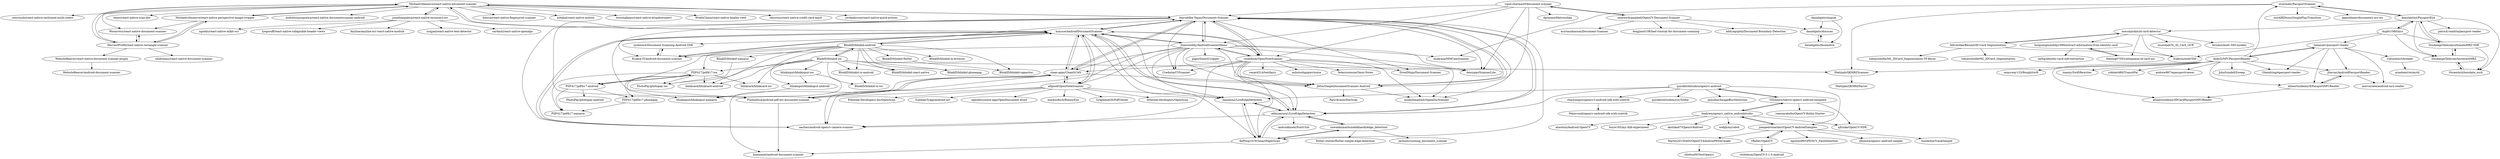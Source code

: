 digraph G {
"Michaelvilleneuve/react-native-document-scanner" -> "Michaelvilleneuve/react-native-perspective-image-cropper"
"Michaelvilleneuve/react-native-document-scanner" -> "HarvestProfit/react-native-rectangle-scanner"
"Michaelvilleneuve/react-native-document-scanner" -> "Woonivers/react-native-document-scanner"
"Michaelvilleneuve/react-native-document-scanner" -> "beast/react-native-scan-doc"
"Michaelvilleneuve/react-native-document-scanner" -> "Aniruddha-Tapas/Document-Scanner"
"Michaelvilleneuve/react-native-document-scanner" -> "mayuce/AndroidDocumentScanner"
"Michaelvilleneuve/react-native-document-scanner" -> "andreluisjunqueira/react-native-documentscanner-android"
"Michaelvilleneuve/react-native-document-scanner" -> "jonathanpalma/react-native-tesseract-ocr"
"Michaelvilleneuve/react-native-document-scanner" -> "hieuvp/react-native-fingerprint-scanner" ["e"=1]
"Michaelvilleneuve/react-native-document-scanner" -> "xotahal/react-native-motion" ["e"=1]
"Michaelvilleneuve/react-native-document-scanner" -> "testshallpass/react-native-dropdownalert" ["e"=1]
"Michaelvilleneuve/react-native-document-scanner" -> "WrathChaos/react-native-header-view" ["e"=1]
"Michaelvilleneuve/react-native-document-scanner" -> "sbycrosz/react-native-credit-card-input" ["e"=1]
"Michaelvilleneuve/react-native-document-scanner" -> "jordanbyron/react-native-quick-actions" ["e"=1]
"Michaelvilleneuve/react-native-document-scanner" -> "renrizzolo/react-native-sectioned-multi-select" ["e"=1]
"Aniruddha-Tapas/Document-Scanner" -> "mayuce/AndroidDocumentScanner"
"Aniruddha-Tapas/Document-Scanner" -> "jhansireddy/AndroidScannerDemo"
"Aniruddha-Tapas/Document-Scanner" -> "ctodobom/OpenNoteScanner"
"Aniruddha-Tapas/Document-Scanner" -> "jbttn/SimpleDocumentScanner-Android"
"Aniruddha-Tapas/Document-Scanner" -> "clean-apps/CleanSCAN"
"Aniruddha-Tapas/Document-Scanner" -> "aashari/android-opencv-camera-scanner"
"Aniruddha-Tapas/Document-Scanner" -> "adityaarora1/LiveEdgeDetection"
"Aniruddha-Tapas/Document-Scanner" -> "Credntia/CVScanner"
"Aniruddha-Tapas/Document-Scanner" -> "mineshmathew/OpenDocScanner"
"Aniruddha-Tapas/Document-Scanner" -> "Kuama-IT/android-document-scanner"
"Aniruddha-Tapas/Document-Scanner" -> "DroidNinja/Document-Scanner"
"Aniruddha-Tapas/Document-Scanner" -> "Pixelnetica/android-pdf-ocr-document-scanner"
"Aniruddha-Tapas/Document-Scanner" -> "Michaelvilleneuve/react-native-document-scanner"
"Aniruddha-Tapas/Document-Scanner" -> "KePeng1019/SmartPaperScan"
"Aniruddha-Tapas/Document-Scanner" -> "daisygao/ScannerLite"
"BlinkID/blinkid-ios" -> "BlinkID/blinkid-android"
"BlinkID/blinkid-ios" -> "PDF417/pdf417-ios"
"BlinkID/blinkid-ios" -> "blinkinput/blinkinput-ios"
"BlinkID/blinkid-ios" -> "blinkcard/blinkcard-android"
"BlinkID/blinkid-ios" -> "PhotoPay/photopay-ios"
"BlinkID/blinkid-ios" -> "BlinkID/blinkid-ui-ios"
"BlinkID/blinkid-ios" -> "blinkcard/blinkcard-ios"
"BlinkID/blinkid-ios" -> "Mattijah/QKMRZScanner"
"BlinkID/blinkid-ios" -> "BlinkID/blinkid-react-native"
"BlinkID/blinkid-ios" -> "BlinkID/blinkid-phonegap"
"BlinkID/blinkid-ios" -> "BlinkID/blinkid-ui-android"
"allgood/OpenNoteScanner" -> "clean-apps/CleanSCAN"
"allgood/OpenNoteScanner" -> "mayuce/AndroidDocumentScanner"
"allgood/OpenNoteScanner" -> "Ethereal-Developers-Inc/OpenScan" ["e"=1]
"allgood/OpenNoteScanner" -> "hannesa2/LiveEdgeDetection"
"allgood/OpenNoteScanner" -> "SubhamTyagi/android-ocr" ["e"=1]
"allgood/OpenNoteScanner" -> "Pixelnetica/android-pdf-ocr-document-scanner"
"allgood/OpenNoteScanner" -> "opendocument-app/OpenDocument.droid" ["e"=1]
"allgood/OpenNoteScanner" -> "markusfisch/BinaryEye" ["e"=1]
"allgood/OpenNoteScanner" -> "GrapheneOS/PdfViewer" ["e"=1]
"allgood/OpenNoteScanner" -> "ethereal-developers/OpenScan"
"mesutpiskin/id-card-detector" -> "AdivarekarBhumit/ID-Card-Segmentation"
"mesutpiskin/id-card-detector" -> "fcakyon/midv500"
"mesutpiskin/id-card-detector" -> "buiquangmanhhp1999/extract-information-from-identity-card"
"mesutpiskin/id-card-detector" -> "thelong0705/vietnamese-id-card-ocr"
"mesutpiskin/id-card-detector" -> "musimab/Tc_ID_Card_OCR"
"mesutpiskin/id-card-detector" -> "ternaus/midv-500-models"
"DoubangoTelecom/ultimateMRZ-SDK" -> "DoubangoTelecom/tesseractMRZ"
"DoubangoTelecom/ultimateMRZ-SDK" -> "Shreeshrii/tessdata_ocrb"
"DoubangoTelecom/ultimateMRZ-SDK" -> "konstantint/PassportEye"
"jhansireddy/AndroidScannerDemo" -> "Aniruddha-Tapas/Document-Scanner"
"jhansireddy/AndroidScannerDemo" -> "mayuce/AndroidDocumentScanner"
"jhansireddy/AndroidScannerDemo" -> "ctodobom/OpenNoteScanner"
"jhansireddy/AndroidScannerDemo" -> "jbttn/SimpleDocumentScanner-Android"
"jhansireddy/AndroidScannerDemo" -> "adityaarora1/LiveEdgeDetection"
"jhansireddy/AndroidScannerDemo" -> "pqpo/SmartCropper" ["e"=1]
"jhansireddy/AndroidScannerDemo" -> "clean-apps/CleanSCAN"
"jhansireddy/AndroidScannerDemo" -> "Credntia/CVScanner"
"jhansireddy/AndroidScannerDemo" -> "hannesa2/LiveEdgeDetection"
"jhansireddy/AndroidScannerDemo" -> "allgood/OpenNoteScanner"
"jhansireddy/AndroidScannerDemo" -> "daisygao/ScannerLite"
"jhansireddy/AndroidScannerDemo" -> "aashari/android-opencv-camera-scanner"
"jhansireddy/AndroidScannerDemo" -> "mukyasa/MMCamScanner" ["e"=1]
"jhansireddy/AndroidScannerDemo" -> "Kuama-IT/android-document-scanner"
"jhansireddy/AndroidScannerDemo" -> "mineshmathew/OpenDocScanner"
"danielgatis/docscan" -> "danielgatis/facematch"
"danielgatis/facematch" -> "danielgatis/docscan"
"WebsiteBeaver/react-native-document-scanner-plugin" -> "WebsiteBeaver/android-document-scanner"
"leadrien/opencv_native_androidstudio" -> "VlSomers/native-opencv-android-template"
"leadrien/opencv_native_androidstudio" -> "joaopedronardari/OpenCV-AndroidSamples"
"leadrien/opencv_native_androidstudio" -> "ahasbini/Android-OpenCV"
"leadrien/opencv_native_androidstudio" -> "sjfricke/OpenCV-NDK"
"leadrien/opencv_native_androidstudio" -> "boyw165/my-dlib-experiment"
"leadrien/opencv_native_androidstudio" -> "akshika47/OpencvAndroid"
"leadrien/opencv_native_androidstudio" -> "webjb/myrobot"
"chaoyangnz/opencv3-android-sdk-with-contrib" -> "Mainvooid/opencv-android-sdk-with-contrib"
"quickbirdstudios/opencv-android" -> "VlSomers/native-opencv-android-template"
"quickbirdstudios/opencv-android" -> "quickbirdstudios/yuvToMat"
"quickbirdstudios/opencv-android" -> "hannesa2/LiveEdgeDetection"
"quickbirdstudios/opencv-android" -> "jainullas/ImageBlurDetection"
"quickbirdstudios/opencv-android" -> "chaoyangnz/opencv3-android-sdk-with-contrib"
"quickbirdstudios/opencv-android" -> "joaopedronardari/OpenCV-AndroidSamples"
"quickbirdstudios/opencv-android" -> "adityaarora1/LiveEdgeDetection"
"andrewdcampbell/OpenCV-Document-Scanner" -> "vipul-sharma20/document-scanner"
"andrewdcampbell/OpenCV-Document-Scanner" -> "murtazahassan/Document-Scanner" ["e"=1]
"andrewdcampbell/OpenCV-Document-Scanner" -> "fengjian0106/hed-tutorial-for-document-scanning" ["e"=1]
"andrewdcampbell/OpenCV-Document-Scanner" -> "adityaguptai/Document-Boundary-Detection"
"andrewdcampbell/OpenCV-Document-Scanner" -> "danielgatis/docscan"
"BlinkID/blinkid-android" -> "BlinkID/blinkid-ui-android"
"BlinkID/blinkid-android" -> "BlinkID/blinkid-ios"
"BlinkID/blinkid-android" -> "PDF417/pdf417-android"
"BlinkID/blinkid-android" -> "mayuce/AndroidDocumentScanner"
"BlinkID/blinkid-android" -> "blinkcard/blinkcard-android"
"BlinkID/blinkid-android" -> "PDF417/pdf417-ios"
"BlinkID/blinkid-android" -> "BlinkID/blinkid-phonegap"
"BlinkID/blinkid-android" -> "BlinkID/blinkid-xamarin"
"BlinkID/blinkid-android" -> "BlinkID/blinkid-capacitor"
"BlinkID/blinkid-android" -> "Aniruddha-Tapas/Document-Scanner"
"BlinkID/blinkid-android" -> "BlinkID/blinkid-flutter"
"BlinkID/blinkid-android" -> "blinkinput/blinkinput-android"
"BlinkID/blinkid-android" -> "BlinkID/blinkid-in-browser"
"BlinkID/blinkid-android" -> "BlinkID/blinkid-react-native"
"konstantint/PassportEye" -> "DoubangoTelecom/ultimateMRZ-SDK"
"konstantint/PassportEye" -> "Arg0s1080/mrz"
"konstantint/PassportEye" -> "DoubangoTelecom/tesseractMRZ"
"konstantint/PassportEye" -> "evermeer/PassportScanner"
"konstantint/PassportEye" -> "Shreeshrii/tessdata_ocrb"
"konstantint/PassportEye" -> "patrick-randria/passport-reader"
"konstantint/PassportEye" -> "mesutpiskin/id-card-detector"
"VlSomers/native-opencv-android-template" -> "leadrien/opencv_native_androidstudio"
"VlSomers/native-opencv-android-template" -> "ramonrabello/OpenCV-Kotlin-Starter"
"VlSomers/native-opencv-android-template" -> "quickbirdstudios/opencv-android"
"VlSomers/native-opencv-android-template" -> "sjfricke/OpenCV-NDK"
"ctodobom/OpenNoteScanner" -> "jhansireddy/AndroidScannerDemo"
"ctodobom/OpenNoteScanner" -> "Aniruddha-Tapas/Document-Scanner"
"ctodobom/OpenNoteScanner" -> "jbttn/SimpleDocumentScanner-Android"
"ctodobom/OpenNoteScanner" -> "mayuce/AndroidDocumentScanner"
"ctodobom/OpenNoteScanner" -> "adityaarora1/LiveEdgeDetection"
"ctodobom/OpenNoteScanner" -> "clean-apps/CleanSCAN"
"ctodobom/OpenNoteScanner" -> "aashari/android-opencv-camera-scanner"
"ctodobom/OpenNoteScanner" -> "daisygao/ScannerLite"
"ctodobom/OpenNoteScanner" -> "renard314/textfairy" ["e"=1]
"ctodobom/OpenNoteScanner" -> "ashutoshgngwr/noice" ["e"=1]
"ctodobom/OpenNoteScanner" -> "federicoiosue/Omni-Notes" ["e"=1]
"ctodobom/OpenNoteScanner" -> "Credntia/CVScanner"
"ctodobom/OpenNoteScanner" -> "mineshmathew/OpenDocScanner"
"ctodobom/OpenNoteScanner" -> "KePeng1019/SmartPaperScan"
"ctodobom/OpenNoteScanner" -> "DroidNinja/Document-Scanner"
"clean-apps/CleanSCAN" -> "Pixelnetica/android-pdf-ocr-document-scanner"
"clean-apps/CleanSCAN" -> "mayuce/AndroidDocumentScanner"
"clean-apps/CleanSCAN" -> "Aniruddha-Tapas/Document-Scanner"
"clean-apps/CleanSCAN" -> "jbttn/SimpleDocumentScanner-Android"
"clean-apps/CleanSCAN" -> "kuamanet/android-document-scanner"
"clean-apps/CleanSCAN" -> "allgood/OpenNoteScanner"
"clean-apps/CleanSCAN" -> "aashari/android-opencv-camera-scanner"
"Martin20150405/OpenCV4AndroidWithCmake" -> "o0o0oo00/TestOpencv"
"sawankumarbundelkhandi/edge_detection" -> "KePeng1019/SmartPaperScan"
"sawankumarbundelkhandi/edge_detection" -> "adityaarora1/LiveEdgeDetection"
"sawankumarbundelkhandi/edge_detection" -> "flutter-clutter/flutter-simple-edge-detection"
"sawankumarbundelkhandi/edge_detection" -> "jachzen/cunning_document_scanner"
"AndyQ/NFCPassportReader" -> "tananaev/passport-reader"
"AndyQ/NFCPassportReader" -> "robbiet480/TransitPal"
"AndyQ/NFCPassportReader" -> "Mattijah/QKMRZScanner"
"AndyQ/NFCPassportReader" -> "alimertozdemir/IDCardPassportNFCReader"
"AndyQ/NFCPassportReader" -> "andrew867/epassportviewer"
"AndyQ/NFCPassportReader" -> "evermeer/PassportScanner"
"AndyQ/NFCPassportReader" -> "jllarraz/AndroidPassportReader"
"AndyQ/NFCPassportReader" -> "alimertozdemir/EPassportNFCReader"
"AndyQ/NFCPassportReader" -> "JohnSundell/Sweep" ["e"=1]
"AndyQ/NFCPassportReader" -> "onmyway133/RoughSwift" ["e"=1]
"AndyQ/NFCPassportReader" -> "inamiy/SwiftRewriter" ["e"=1]
"AndyQ/NFCPassportReader" -> "Glamdring/epassport-reader"
"Mattijah/QKMRZScanner" -> "Mattijah/QKMRZParser"
"KePeng1019/SmartPaperScan" -> "sawankumarbundelkhandi/edge_detection"
"KePeng1019/SmartPaperScan" -> "adityaarora1/LiveEdgeDetection"
"KePeng1019/SmartPaperScan" -> "hannesa2/LiveEdgeDetection"
"KePeng1019/SmartPaperScan" -> "kuamanet/android-document-scanner"
"jbttn/SimpleDocumentScanner-Android" -> "mineshmathew/OpenDocScanner"
"jbttn/SimpleDocumentScanner-Android" -> "Aniruddha-Tapas/Document-Scanner"
"jbttn/SimpleDocumentScanner-Android" -> "Patil-Kranti/DocScan"
"mayuce/AndroidDocumentScanner" -> "aashari/android-opencv-camera-scanner"
"mayuce/AndroidDocumentScanner" -> "clean-apps/CleanSCAN"
"mayuce/AndroidDocumentScanner" -> "Aniruddha-Tapas/Document-Scanner"
"mayuce/AndroidDocumentScanner" -> "jhansireddy/AndroidScannerDemo"
"mayuce/AndroidDocumentScanner" -> "Kuama-IT/android-document-scanner"
"mayuce/AndroidDocumentScanner" -> "zynkware/Document-Scanning-Android-SDK"
"mayuce/AndroidDocumentScanner" -> "adityaarora1/LiveEdgeDetection"
"mayuce/AndroidDocumentScanner" -> "allgood/OpenNoteScanner"
"mayuce/AndroidDocumentScanner" -> "jbttn/SimpleDocumentScanner-Android"
"mayuce/AndroidDocumentScanner" -> "Pixelnetica/android-pdf-ocr-document-scanner"
"mayuce/AndroidDocumentScanner" -> "hannesa2/LiveEdgeDetection"
"mayuce/AndroidDocumentScanner" -> "KePeng1019/SmartPaperScan"
"mayuce/AndroidDocumentScanner" -> "BlinkID/blinkid-android"
"mayuce/AndroidDocumentScanner" -> "ctodobom/OpenNoteScanner"
"mayuce/AndroidDocumentScanner" -> "Michaelvilleneuve/react-native-document-scanner"
"vipul-sharma20/document-scanner" -> "andrewdcampbell/OpenCV-Document-Scanner"
"vipul-sharma20/document-scanner" -> "Aniruddha-Tapas/Document-Scanner"
"vipul-sharma20/document-scanner" -> "jbttn/SimpleDocumentScanner-Android"
"vipul-sharma20/document-scanner" -> "daisygao/ScannerLite"
"vipul-sharma20/document-scanner" -> "fgrimme/Matroschka"
"vipul-sharma20/document-scanner" -> "ctodobom/OpenNoteScanner"
"vipul-sharma20/document-scanner" -> "jhansireddy/AndroidScannerDemo"
"evermeer/PassportScanner" -> "Mattijah/QKMRZScanner"
"evermeer/PassportScanner" -> "xxxAIRINxxx/GooglePlayTransition" ["e"=1]
"evermeer/PassportScanner" -> "konstantint/PassportEye"
"evermeer/PassportScanner" -> "mukyasa/MMCamScanner" ["e"=1]
"evermeer/PassportScanner" -> "appintheair/documents-ocr-ios"
"Shreeshrii/tessdata_ocrb" -> "DoubangoTelecom/tesseractMRZ"
"Arg0s1080/mrz" -> "konstantint/PassportEye"
"Arg0s1080/mrz" -> "DoubangoTelecom/tesseractMRZ"
"Arg0s1080/mrz" -> "DoubangoTelecom/ultimateMRZ-SDK"
"Arg0s1080/mrz" -> "tananaev/passport-reader"
"Arg0s1080/mrz" -> "fcakyon/midv500"
"HarvestProfit/react-native-rectangle-scanner" -> "Woonivers/react-native-document-scanner"
"HarvestProfit/react-native-rectangle-scanner" -> "Michaelvilleneuve/react-native-document-scanner"
"HarvestProfit/react-native-rectangle-scanner" -> "ubidreams/react-native-document-scanner"
"HarvestProfit/react-native-rectangle-scanner" -> "Michaelvilleneuve/react-native-perspective-image-cropper"
"HarvestProfit/react-native-rectangle-scanner" -> "WebsiteBeaver/react-native-document-scanner-plugin"
"danielgatis/imgcat" -> "danielgatis/facematch"
"danielgatis/imgcat" -> "danielgatis/docscan"
"joaopedronardari/OpenCV-AndroidSamples" -> "vRallev/OpenCV"
"joaopedronardari/OpenCV-AndroidSamples" -> "leadrien/opencv_native_androidstudio"
"joaopedronardari/OpenCV-AndroidSamples" -> "egomez99/OPENCV_FaceDetection"
"joaopedronardari/OpenCV-AndroidSamples" -> "Martin20150405/OpenCV4AndroidWithCmake"
"joaopedronardari/OpenCV-AndroidSamples" -> "jlhonora/opencv-android-sample"
"joaopedronardari/OpenCV-AndroidSamples" -> "hosek/eyeTrackSample"
"jonathanpalma/react-native-tesseract-ocr" -> "Anyline/anyline-ocr-react-native-module"
"jonathanpalma/react-native-tesseract-ocr" -> "zsajjad/react-native-text-detector"
"jonathanpalma/react-native-tesseract-ocr" -> "cardash/react-native-openalpr"
"jonathanpalma/react-native-tesseract-ocr" -> "agoldis/react-native-mlkit-ocr"
"jonathanpalma/react-native-tesseract-ocr" -> "Michaelvilleneuve/react-native-document-scanner"
"jonathanpalma/react-native-tesseract-ocr" -> "iyegoroff/react-native-collapsible-header-views" ["e"=1]
"buiquangmanhhp1999/extract-information-from-identity-card" -> "thelong0705/vietnamese-id-card-ocr"
"buiquangmanhhp1999/extract-information-from-identity-card" -> "tailtq/identity-card-info-extraction"
"BlinkID/blinkid-xamarin" -> "PhotoPay/photopay-ios"
"Kuama-IT/android-document-scanner" -> "zynkware/Document-Scanning-Android-SDK"
"Kuama-IT/android-document-scanner" -> "mayuce/AndroidDocumentScanner"
"zynkware/Document-Scanning-Android-SDK" -> "Kuama-IT/android-document-scanner"
"PDF417/pdf417-android" -> "PDF417/pdf417-ios"
"PDF417/pdf417-android" -> "PDF417/pdf417-phonegap"
"PDF417/pdf417-android" -> "PDF417/pdf417-xamarin"
"PDF417/pdf417-android" -> "PhotoPay/photopay-android"
"tananaev/passport-reader" -> "jllarraz/AndroidPassportReader"
"tananaev/passport-reader" -> "Glamdring/epassport-reader"
"tananaev/passport-reader" -> "alimertozdemir/EPassportNFCReader"
"tananaev/passport-reader" -> "rubund/mrtdreader"
"tananaev/passport-reader" -> "mercuriete/android-mrz-reader"
"tananaev/passport-reader" -> "AndyQ/NFCPassportReader"
"adityaarora1/LiveEdgeDetection" -> "hannesa2/LiveEdgeDetection"
"adityaarora1/LiveEdgeDetection" -> "KePeng1019/SmartPaperScan"
"adityaarora1/LiveEdgeDetection" -> "aashari/android-opencv-camera-scanner"
"adityaarora1/LiveEdgeDetection" -> "sawankumarbundelkhandi/edge_detection"
"adityaarora1/LiveEdgeDetection" -> "mayuce/AndroidDocumentScanner"
"adityaarora1/LiveEdgeDetection" -> "androidmads/FontUtils"
"adityaarora1/LiveEdgeDetection" -> "Aniruddha-Tapas/Document-Scanner"
"Michaelvilleneuve/react-native-perspective-image-cropper" -> "Michaelvilleneuve/react-native-document-scanner"
"Michaelvilleneuve/react-native-perspective-image-cropper" -> "HarvestProfit/react-native-rectangle-scanner"
"Michaelvilleneuve/react-native-perspective-image-cropper" -> "Woonivers/react-native-document-scanner"
"blinkinput/blinkinput-ios" -> "blinkinput/blinkinput-xamarin"
"blinkinput/blinkinput-ios" -> "blinkinput/blinkinput-android"
"AdivarekarBhumit/ID-Card-Segmentation" -> "mesutpiskin/id-card-detector"
"AdivarekarBhumit/ID-Card-Segmentation" -> "tobiassteidle/ML_IDCard_Segmentation-TF-Keras"
"AdivarekarBhumit/ID-Card-Segmentation" -> "tobiassteidle/ML_IDCard_Segmentation"
"AdivarekarBhumit/ID-Card-Segmentation" -> "fcakyon/midv500"
"Woonivers/react-native-document-scanner" -> "HarvestProfit/react-native-rectangle-scanner"
"jllarraz/AndroidPassportReader" -> "mercuriete/android-mrz-reader"
"jllarraz/AndroidPassportReader" -> "alimertozdemir/EPassportNFCReader"
"aashari/android-opencv-camera-scanner" -> "mayuce/AndroidDocumentScanner"
"vRallev/OpenCV" -> "ctodobom/OpenCV-3.1.0-Android"
"vRallev/OpenCV" -> "joaopedronardari/OpenCV-AndroidSamples"
"alimertozdemir/EPassportNFCReader" -> "alimertozdemir/IDCardPassportNFCReader"
"alimertozdemir/EPassportNFCReader" -> "jllarraz/AndroidPassportReader"
"rubund/mrtdreader" -> "ariadnext/wzmrtd"
"hannesa2/LiveEdgeDetection" -> "adityaarora1/LiveEdgeDetection"
"hannesa2/LiveEdgeDetection" -> "KePeng1019/SmartPaperScan"
"PDF417/pdf417-ios" -> "PDF417/pdf417-phonegap"
"PDF417/pdf417-ios" -> "PDF417/pdf417-android"
"PDF417/pdf417-ios" -> "blinkinput/blinkinput-xamarin"
"PDF417/pdf417-ios" -> "PDF417/pdf417-xamarin"
"PDF417/pdf417-ios" -> "PhotoPay/photopay-ios"
"PDF417/pdf417-ios" -> "blinkcard/blinkcard-android"
"PDF417/pdf417-ios" -> "blinkcard/blinkcard-ios"
"DoubangoTelecom/tesseractMRZ" -> "DoubangoTelecom/ultimateMRZ-SDK"
"DoubangoTelecom/tesseractMRZ" -> "Shreeshrii/tessdata_ocrb"
"PDF417/pdf417-phonegap" -> "PDF417/pdf417-xamarin"
"thelong0705/vietnamese-id-card-ocr" -> "buiquangmanhhp1999/extract-information-from-identity-card"
"BlinkID/blinkid-ui-android" -> "BlinkID/blinkid-ui-ios"
"Pixelnetica/android-pdf-ocr-document-scanner" -> "clean-apps/CleanSCAN"
"Pixelnetica/android-pdf-ocr-document-scanner" -> "kuamanet/android-document-scanner"
"blinkinput/blinkinput-android" -> "blinkinput/blinkinput-xamarin"
"BlinkID/blinkid-flutter" -> "BlinkID/blinkid-capacitor"
"Michaelvilleneuve/react-native-document-scanner" ["l"="24.592,-30.898"]
"Michaelvilleneuve/react-native-perspective-image-cropper" ["l"="24.559,-30.908"]
"HarvestProfit/react-native-rectangle-scanner" ["l"="24.54,-30.899"]
"Woonivers/react-native-document-scanner" ["l"="24.556,-30.888"]
"beast/react-native-scan-doc" ["l"="24.576,-30.923"]
"Aniruddha-Tapas/Document-Scanner" ["l"="24.651,-30.863"]
"mayuce/AndroidDocumentScanner" ["l"="24.646,-30.842"]
"andreluisjunqueira/react-native-documentscanner-android" ["l"="24.596,-30.926"]
"jonathanpalma/react-native-tesseract-ocr" ["l"="24.584,-30.967"]
"hieuvp/react-native-fingerprint-scanner" ["l"="24.909,-29.504"]
"xotahal/react-native-motion" ["l"="24.856,-29.56"]
"testshallpass/react-native-dropdownalert" ["l"="24.966,-29.494"]
"WrathChaos/react-native-header-view" ["l"="24.869,-29.278"]
"sbycrosz/react-native-credit-card-input" ["l"="24.956,-29.537"]
"jordanbyron/react-native-quick-actions" ["l"="24.881,-29.378"]
"renrizzolo/react-native-sectioned-multi-select" ["l"="24.92,-29.36"]
"jhansireddy/AndroidScannerDemo" ["l"="24.675,-30.86"]
"ctodobom/OpenNoteScanner" ["l"="24.673,-30.879"]
"jbttn/SimpleDocumentScanner-Android" ["l"="24.641,-30.875"]
"clean-apps/CleanSCAN" ["l"="24.662,-30.84"]
"aashari/android-opencv-camera-scanner" ["l"="24.677,-30.843"]
"adityaarora1/LiveEdgeDetection" ["l"="24.702,-30.842"]
"Credntia/CVScanner" ["l"="24.701,-30.883"]
"mineshmathew/OpenDocScanner" ["l"="24.654,-30.884"]
"Kuama-IT/android-document-scanner" ["l"="24.626,-30.849"]
"DroidNinja/Document-Scanner" ["l"="24.639,-30.894"]
"Pixelnetica/android-pdf-ocr-document-scanner" ["l"="24.654,-30.825"]
"KePeng1019/SmartPaperScan" ["l"="24.703,-30.856"]
"daisygao/ScannerLite" ["l"="24.682,-30.9"]
"BlinkID/blinkid-ios" ["l"="24.542,-30.741"]
"BlinkID/blinkid-android" ["l"="24.587,-30.779"]
"PDF417/pdf417-ios" ["l"="24.572,-30.727"]
"blinkinput/blinkinput-ios" ["l"="24.58,-30.741"]
"blinkcard/blinkcard-android" ["l"="24.564,-30.751"]
"PhotoPay/photopay-ios" ["l"="24.562,-30.74"]
"BlinkID/blinkid-ui-ios" ["l"="24.524,-30.752"]
"blinkcard/blinkcard-ios" ["l"="24.548,-30.719"]
"Mattijah/QKMRZScanner" ["l"="24.453,-30.667"]
"BlinkID/blinkid-react-native" ["l"="24.535,-30.774"]
"BlinkID/blinkid-phonegap" ["l"="24.559,-30.767"]
"BlinkID/blinkid-ui-android" ["l"="24.547,-30.761"]
"allgood/OpenNoteScanner" ["l"="24.673,-30.815"]
"Ethereal-Developers-Inc/OpenScan" ["l"="-28.362,-22.001"]
"hannesa2/LiveEdgeDetection" ["l"="24.713,-30.829"]
"SubhamTyagi/android-ocr" ["l"="29.107,34.569"]
"opendocument-app/OpenDocument.droid" ["l"="-28.416,-22.078"]
"markusfisch/BinaryEye" ["l"="-28.309,-21.981"]
"GrapheneOS/PdfViewer" ["l"="-28.4,-21.991"]
"ethereal-developers/OpenScan" ["l"="24.685,-30.786"]
"mesutpiskin/id-card-detector" ["l"="24.271,-30.58"]
"AdivarekarBhumit/ID-Card-Segmentation" ["l"="24.251,-30.57"]
"fcakyon/midv500" ["l"="24.294,-30.574"]
"buiquangmanhhp1999/extract-information-from-identity-card" ["l"="24.254,-30.544"]
"thelong0705/vietnamese-id-card-ocr" ["l"="24.273,-30.551"]
"musimab/Tc_ID_Card_OCR" ["l"="24.243,-30.588"]
"ternaus/midv-500-models" ["l"="24.251,-30.601"]
"DoubangoTelecom/ultimateMRZ-SDK" ["l"="24.311,-30.618"]
"DoubangoTelecom/tesseractMRZ" ["l"="24.306,-30.601"]
"Shreeshrii/tessdata_ocrb" ["l"="24.321,-30.603"]
"konstantint/PassportEye" ["l"="24.336,-30.615"]
"pqpo/SmartCropper" ["l"="48.795,1.305"]
"mukyasa/MMCamScanner" ["l"="-51.275,2.456"]
"danielgatis/docscan" ["l"="24.558,-30.977"]
"danielgatis/facematch" ["l"="24.535,-30.981"]
"WebsiteBeaver/react-native-document-scanner-plugin" ["l"="24.493,-30.9"]
"WebsiteBeaver/android-document-scanner" ["l"="24.468,-30.905"]
"leadrien/opencv_native_androidstudio" ["l"="24.875,-30.765"]
"VlSomers/native-opencv-android-template" ["l"="24.835,-30.78"]
"joaopedronardari/OpenCV-AndroidSamples" ["l"="24.893,-30.797"]
"ahasbini/Android-OpenCV" ["l"="24.885,-30.73"]
"sjfricke/OpenCV-NDK" ["l"="24.848,-30.759"]
"boyw165/my-dlib-experiment" ["l"="24.9,-30.744"]
"akshika47/OpencvAndroid" ["l"="24.901,-30.759"]
"webjb/myrobot" ["l"="24.865,-30.74"]
"chaoyangnz/opencv3-android-sdk-with-contrib" ["l"="24.832,-30.836"]
"Mainvooid/opencv-android-sdk-with-contrib" ["l"="24.848,-30.852"]
"quickbirdstudios/opencv-android" ["l"="24.8,-30.811"]
"quickbirdstudios/yuvToMat" ["l"="24.804,-30.834"]
"jainullas/ImageBlurDetection" ["l"="24.827,-30.81"]
"andrewdcampbell/OpenCV-Document-Scanner" ["l"="24.63,-30.957"]
"vipul-sharma20/document-scanner" ["l"="24.661,-30.919"]
"murtazahassan/Document-Scanner" ["l"="36.036,35.938"]
"fengjian0106/hed-tutorial-for-document-scanning" ["l"="29.924,37.064"]
"adityaguptai/Document-Boundary-Detection" ["l"="24.646,-30.981"]
"PDF417/pdf417-android" ["l"="24.598,-30.721"]
"BlinkID/blinkid-xamarin" ["l"="24.579,-30.759"]
"BlinkID/blinkid-capacitor" ["l"="24.578,-30.797"]
"BlinkID/blinkid-flutter" ["l"="24.56,-30.797"]
"blinkinput/blinkinput-android" ["l"="24.602,-30.752"]
"BlinkID/blinkid-in-browser" ["l"="24.615,-30.773"]
"Arg0s1080/mrz" ["l"="24.336,-30.589"]
"evermeer/PassportScanner" ["l"="24.385,-30.637"]
"patrick-randria/passport-reader" ["l"="24.33,-30.636"]
"ramonrabello/OpenCV-Kotlin-Starter" ["l"="24.818,-30.756"]
"renard314/textfairy" ["l"="29.151,34.556"]
"ashutoshgngwr/noice" ["l"="-28.281,-21.877"]
"federicoiosue/Omni-Notes" ["l"="-28.269,-22.32"]
"kuamanet/android-document-scanner" ["l"="24.683,-30.829"]
"Martin20150405/OpenCV4AndroidWithCmake" ["l"="24.948,-30.79"]
"o0o0oo00/TestOpencv" ["l"="24.972,-30.787"]
"sawankumarbundelkhandi/edge_detection" ["l"="24.737,-30.857"]
"flutter-clutter/flutter-simple-edge-detection" ["l"="24.769,-30.879"]
"jachzen/cunning_document_scanner" ["l"="24.764,-30.856"]
"AndyQ/NFCPassportReader" ["l"="24.427,-30.61"]
"tananaev/passport-reader" ["l"="24.396,-30.582"]
"robbiet480/TransitPal" ["l"="24.459,-30.624"]
"alimertozdemir/IDCardPassportNFCReader" ["l"="24.448,-30.588"]
"andrew867/epassportviewer" ["l"="24.456,-30.604"]
"jllarraz/AndroidPassportReader" ["l"="24.418,-30.573"]
"alimertozdemir/EPassportNFCReader" ["l"="24.429,-30.584"]
"JohnSundell/Sweep" ["l"="-51.235,4.992"]
"onmyway133/RoughSwift" ["l"="-51.379,4.896"]
"inamiy/SwiftRewriter" ["l"="-51.46,4.964"]
"Glamdring/epassport-reader" ["l"="24.398,-30.603"]
"Mattijah/QKMRZParser" ["l"="24.447,-30.683"]
"Patil-Kranti/DocScan" ["l"="24.612,-30.872"]
"zynkware/Document-Scanning-Android-SDK" ["l"="24.61,-30.835"]
"fgrimme/Matroschka" ["l"="24.695,-30.96"]
"xxxAIRINxxx/GooglePlayTransition" ["l"="-53.076,4.906"]
"appintheair/documents-ocr-ios" ["l"="24.374,-30.662"]
"ubidreams/react-native-document-scanner" ["l"="24.517,-30.912"]
"danielgatis/imgcat" ["l"="24.521,-30.994"]
"vRallev/OpenCV" ["l"="24.921,-30.825"]
"egomez99/OPENCV_FaceDetection" ["l"="24.888,-30.818"]
"jlhonora/opencv-android-sample" ["l"="24.923,-30.799"]
"hosek/eyeTrackSample" ["l"="24.92,-30.777"]
"Anyline/anyline-ocr-react-native-module" ["l"="24.576,-30.994"]
"zsajjad/react-native-text-detector" ["l"="24.598,-31.015"]
"cardash/react-native-openalpr" ["l"="24.558,-31.014"]
"agoldis/react-native-mlkit-ocr" ["l"="24.608,-30.991"]
"iyegoroff/react-native-collapsible-header-views" ["l"="24.856,-29.264"]
"tailtq/identity-card-info-extraction" ["l"="24.241,-30.527"]
"PDF417/pdf417-phonegap" ["l"="24.586,-30.7"]
"PDF417/pdf417-xamarin" ["l"="24.58,-30.712"]
"PhotoPay/photopay-android" ["l"="24.615,-30.705"]
"rubund/mrtdreader" ["l"="24.384,-30.555"]
"mercuriete/android-mrz-reader" ["l"="24.406,-30.558"]
"androidmads/FontUtils" ["l"="24.732,-30.821"]
"blinkinput/blinkinput-xamarin" ["l"="24.595,-30.736"]
"tobiassteidle/ML_IDCard_Segmentation-TF-Keras" ["l"="24.222,-30.574"]
"tobiassteidle/ML_IDCard_Segmentation" ["l"="24.23,-30.559"]
"ctodobom/OpenCV-3.1.0-Android" ["l"="24.948,-30.843"]
"ariadnext/wzmrtd" ["l"="24.381,-30.538"]
}
